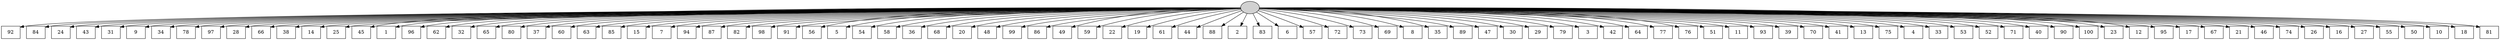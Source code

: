 digraph G {
0[style=filled, fillcolor=grey82, label=""];
1[shape=box,style=filled, fillcolor=white,label="92\n"];
2[shape=box,style=filled, fillcolor=white,label="84\n"];
3[shape=box,style=filled, fillcolor=white,label="24\n"];
4[shape=box,style=filled, fillcolor=white,label="43\n"];
5[shape=box,style=filled, fillcolor=white,label="31\n"];
6[shape=box,style=filled, fillcolor=white,label="9\n"];
7[shape=box,style=filled, fillcolor=white,label="34\n"];
8[shape=box,style=filled, fillcolor=white,label="78\n"];
9[shape=box,style=filled, fillcolor=white,label="97\n"];
10[shape=box,style=filled, fillcolor=white,label="28\n"];
11[shape=box,style=filled, fillcolor=white,label="66\n"];
12[shape=box,style=filled, fillcolor=white,label="38\n"];
13[shape=box,style=filled, fillcolor=white,label="14\n"];
14[shape=box,style=filled, fillcolor=white,label="25\n"];
15[shape=box,style=filled, fillcolor=white,label="45\n"];
16[shape=box,style=filled, fillcolor=white,label="1\n"];
17[shape=box,style=filled, fillcolor=white,label="96\n"];
18[shape=box,style=filled, fillcolor=white,label="62\n"];
19[shape=box,style=filled, fillcolor=white,label="32\n"];
20[shape=box,style=filled, fillcolor=white,label="65\n"];
21[shape=box,style=filled, fillcolor=white,label="80\n"];
22[shape=box,style=filled, fillcolor=white,label="37\n"];
23[shape=box,style=filled, fillcolor=white,label="60\n"];
24[shape=box,style=filled, fillcolor=white,label="63\n"];
25[shape=box,style=filled, fillcolor=white,label="85\n"];
26[shape=box,style=filled, fillcolor=white,label="15\n"];
27[shape=box,style=filled, fillcolor=white,label="7\n"];
28[shape=box,style=filled, fillcolor=white,label="94\n"];
29[shape=box,style=filled, fillcolor=white,label="87\n"];
30[shape=box,style=filled, fillcolor=white,label="82\n"];
31[shape=box,style=filled, fillcolor=white,label="98\n"];
32[shape=box,style=filled, fillcolor=white,label="91\n"];
33[shape=box,style=filled, fillcolor=white,label="56\n"];
34[shape=box,style=filled, fillcolor=white,label="5\n"];
35[shape=box,style=filled, fillcolor=white,label="54\n"];
36[shape=box,style=filled, fillcolor=white,label="58\n"];
37[shape=box,style=filled, fillcolor=white,label="36\n"];
38[shape=box,style=filled, fillcolor=white,label="68\n"];
39[shape=box,style=filled, fillcolor=white,label="20\n"];
40[shape=box,style=filled, fillcolor=white,label="48\n"];
41[shape=box,style=filled, fillcolor=white,label="99\n"];
42[shape=box,style=filled, fillcolor=white,label="86\n"];
43[shape=box,style=filled, fillcolor=white,label="49\n"];
44[shape=box,style=filled, fillcolor=white,label="59\n"];
45[shape=box,style=filled, fillcolor=white,label="22\n"];
46[shape=box,style=filled, fillcolor=white,label="19\n"];
47[shape=box,style=filled, fillcolor=white,label="61\n"];
48[shape=box,style=filled, fillcolor=white,label="44\n"];
49[shape=box,style=filled, fillcolor=white,label="88\n"];
50[shape=box,style=filled, fillcolor=white,label="2\n"];
51[shape=box,style=filled, fillcolor=white,label="83\n"];
52[shape=box,style=filled, fillcolor=white,label="6\n"];
53[shape=box,style=filled, fillcolor=white,label="57\n"];
54[shape=box,style=filled, fillcolor=white,label="72\n"];
55[shape=box,style=filled, fillcolor=white,label="73\n"];
56[shape=box,style=filled, fillcolor=white,label="69\n"];
57[shape=box,style=filled, fillcolor=white,label="8\n"];
58[shape=box,style=filled, fillcolor=white,label="35\n"];
59[shape=box,style=filled, fillcolor=white,label="89\n"];
60[shape=box,style=filled, fillcolor=white,label="47\n"];
61[shape=box,style=filled, fillcolor=white,label="30\n"];
62[shape=box,style=filled, fillcolor=white,label="29\n"];
63[shape=box,style=filled, fillcolor=white,label="79\n"];
64[shape=box,style=filled, fillcolor=white,label="3\n"];
65[shape=box,style=filled, fillcolor=white,label="42\n"];
66[shape=box,style=filled, fillcolor=white,label="64\n"];
67[shape=box,style=filled, fillcolor=white,label="77\n"];
68[shape=box,style=filled, fillcolor=white,label="76\n"];
69[shape=box,style=filled, fillcolor=white,label="51\n"];
70[shape=box,style=filled, fillcolor=white,label="11\n"];
71[shape=box,style=filled, fillcolor=white,label="93\n"];
72[shape=box,style=filled, fillcolor=white,label="39\n"];
73[shape=box,style=filled, fillcolor=white,label="70\n"];
74[shape=box,style=filled, fillcolor=white,label="41\n"];
75[shape=box,style=filled, fillcolor=white,label="13\n"];
76[shape=box,style=filled, fillcolor=white,label="75\n"];
77[shape=box,style=filled, fillcolor=white,label="4\n"];
78[shape=box,style=filled, fillcolor=white,label="33\n"];
79[shape=box,style=filled, fillcolor=white,label="53\n"];
80[shape=box,style=filled, fillcolor=white,label="52\n"];
81[shape=box,style=filled, fillcolor=white,label="71\n"];
82[shape=box,style=filled, fillcolor=white,label="40\n"];
83[shape=box,style=filled, fillcolor=white,label="90\n"];
84[shape=box,style=filled, fillcolor=white,label="100\n"];
85[shape=box,style=filled, fillcolor=white,label="23\n"];
86[shape=box,style=filled, fillcolor=white,label="12\n"];
87[shape=box,style=filled, fillcolor=white,label="95\n"];
88[shape=box,style=filled, fillcolor=white,label="17\n"];
89[shape=box,style=filled, fillcolor=white,label="67\n"];
90[shape=box,style=filled, fillcolor=white,label="21\n"];
91[shape=box,style=filled, fillcolor=white,label="46\n"];
92[shape=box,style=filled, fillcolor=white,label="74\n"];
93[shape=box,style=filled, fillcolor=white,label="26\n"];
94[shape=box,style=filled, fillcolor=white,label="16\n"];
95[shape=box,style=filled, fillcolor=white,label="27\n"];
96[shape=box,style=filled, fillcolor=white,label="55\n"];
97[shape=box,style=filled, fillcolor=white,label="50\n"];
98[shape=box,style=filled, fillcolor=white,label="10\n"];
99[shape=box,style=filled, fillcolor=white,label="18\n"];
100[shape=box,style=filled, fillcolor=white,label="81\n"];
0->1 ;
0->2 ;
0->3 ;
0->4 ;
0->5 ;
0->6 ;
0->7 ;
0->8 ;
0->9 ;
0->10 ;
0->11 ;
0->12 ;
0->13 ;
0->14 ;
0->15 ;
0->16 ;
0->17 ;
0->18 ;
0->19 ;
0->20 ;
0->21 ;
0->22 ;
0->23 ;
0->24 ;
0->25 ;
0->26 ;
0->27 ;
0->28 ;
0->29 ;
0->30 ;
0->31 ;
0->32 ;
0->33 ;
0->34 ;
0->35 ;
0->36 ;
0->37 ;
0->38 ;
0->39 ;
0->40 ;
0->41 ;
0->42 ;
0->43 ;
0->44 ;
0->45 ;
0->46 ;
0->47 ;
0->48 ;
0->49 ;
0->50 ;
0->51 ;
0->52 ;
0->53 ;
0->54 ;
0->55 ;
0->56 ;
0->57 ;
0->58 ;
0->59 ;
0->60 ;
0->61 ;
0->62 ;
0->63 ;
0->64 ;
0->65 ;
0->66 ;
0->67 ;
0->68 ;
0->69 ;
0->70 ;
0->71 ;
0->72 ;
0->73 ;
0->74 ;
0->75 ;
0->76 ;
0->77 ;
0->78 ;
0->79 ;
0->80 ;
0->81 ;
0->82 ;
0->83 ;
0->84 ;
0->85 ;
0->86 ;
0->87 ;
0->88 ;
0->89 ;
0->90 ;
0->91 ;
0->92 ;
0->93 ;
0->94 ;
0->95 ;
0->96 ;
0->97 ;
0->98 ;
0->99 ;
0->100 ;
}
